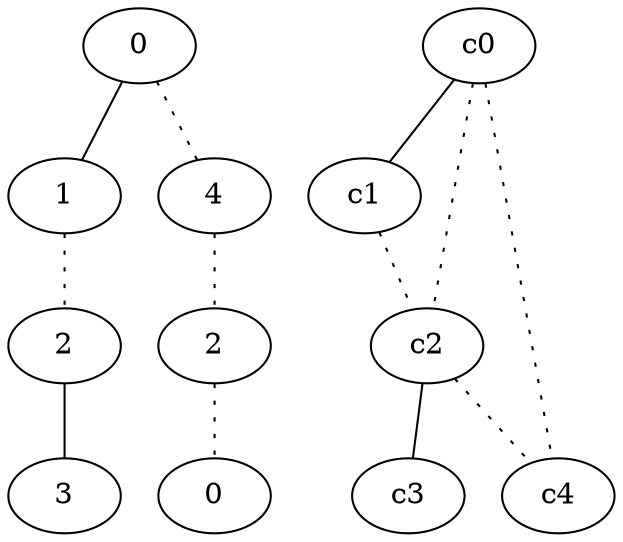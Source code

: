 graph {
a0[label=0];
a1[label=1];
a2[label=2];
a3[label=3];
a4[label=4];
a5[label=2];
a6[label=0];
a0 -- a1;
a0 -- a4 [style=dotted];
a1 -- a2 [style=dotted];
a2 -- a3;
a4 -- a5 [style=dotted];
a5 -- a6 [style=dotted];
c0 -- c1;
c0 -- c2 [style=dotted];
c0 -- c4 [style=dotted];
c1 -- c2 [style=dotted];
c2 -- c3;
c2 -- c4 [style=dotted];
}
